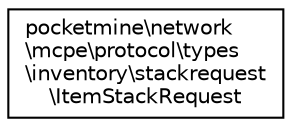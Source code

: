 digraph "Graphical Class Hierarchy"
{
 // INTERACTIVE_SVG=YES
 // LATEX_PDF_SIZE
  edge [fontname="Helvetica",fontsize="10",labelfontname="Helvetica",labelfontsize="10"];
  node [fontname="Helvetica",fontsize="10",shape=record];
  rankdir="LR";
  Node0 [label="pocketmine\\network\l\\mcpe\\protocol\\types\l\\inventory\\stackrequest\l\\ItemStackRequest",height=0.2,width=0.4,color="black", fillcolor="white", style="filled",URL="$df/d78/classpocketmine_1_1network_1_1mcpe_1_1protocol_1_1types_1_1inventory_1_1stackrequest_1_1_item_stack_request.html",tooltip=" "];
}
